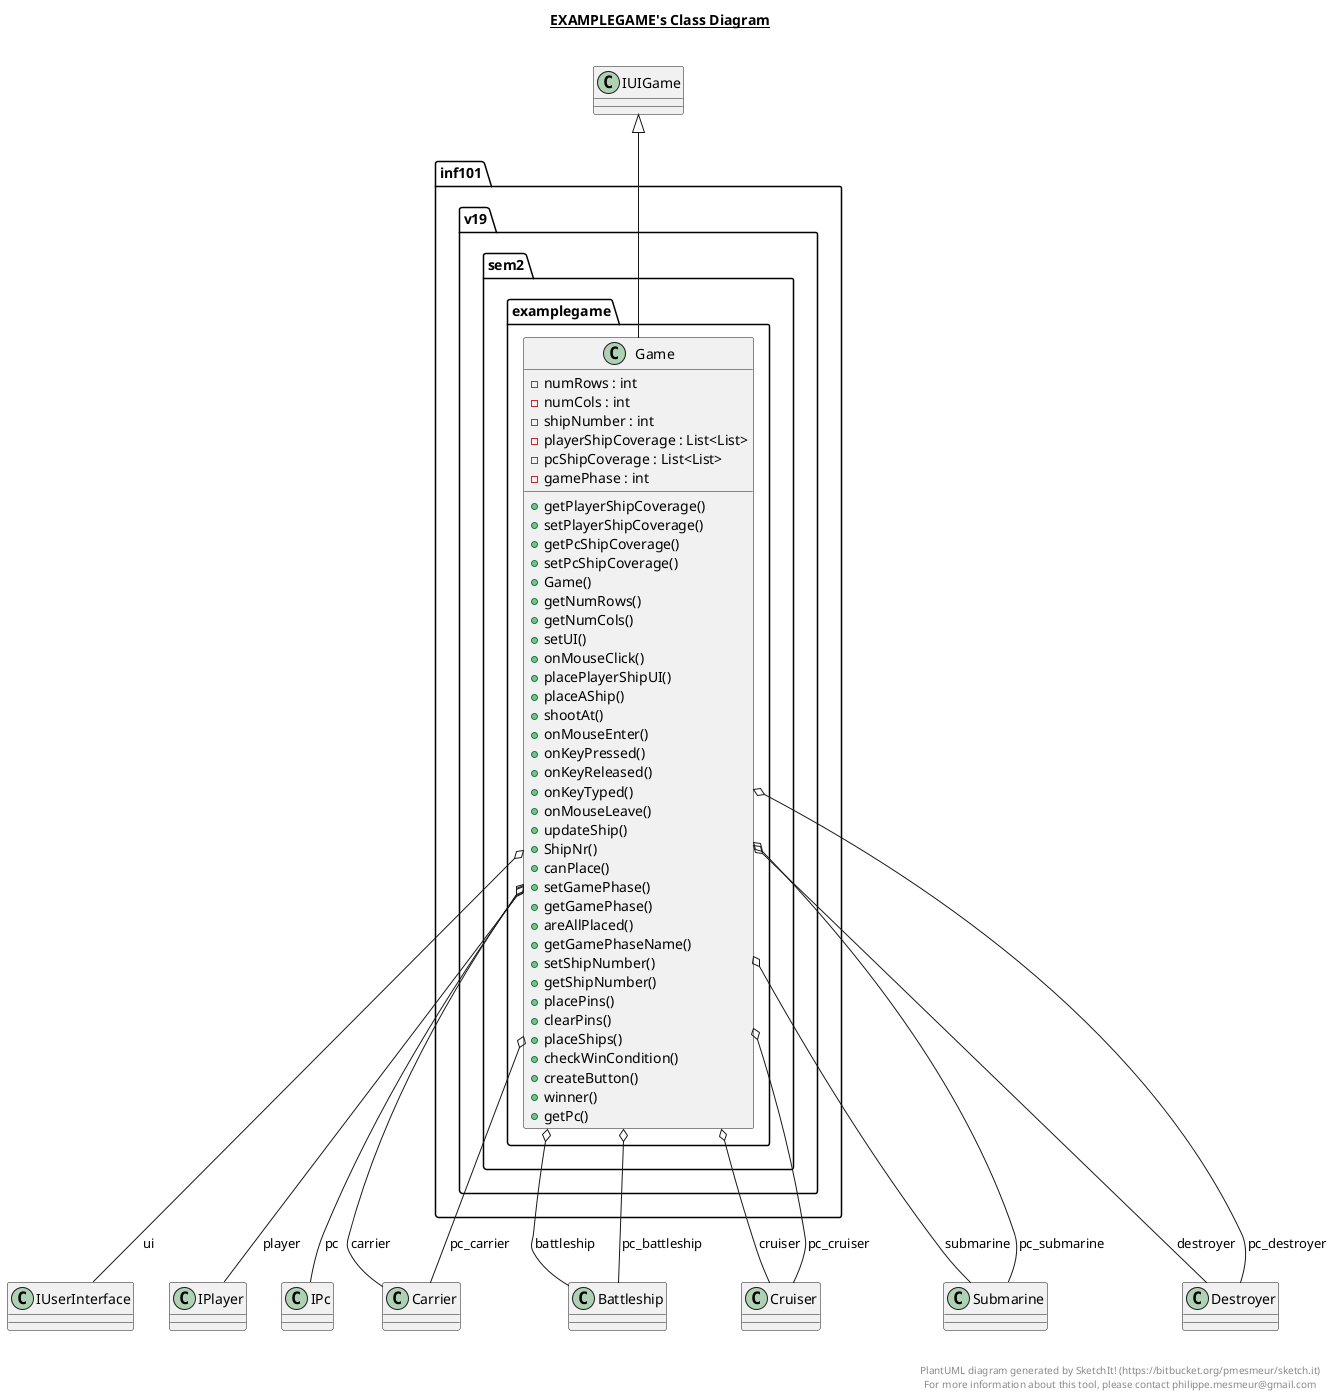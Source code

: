 @startuml

title __EXAMPLEGAME's Class Diagram__\n

  package inf101.v19.sem2 {
    package inf101.v19.sem2.examplegame {
      class Game {
          - numRows : int
          - numCols : int
          - shipNumber : int
          - playerShipCoverage : List<List>
          - pcShipCoverage : List<List>
          - gamePhase : int
          + getPlayerShipCoverage()
          + setPlayerShipCoverage()
          + getPcShipCoverage()
          + setPcShipCoverage()
          + Game()
          + getNumRows()
          + getNumCols()
          + setUI()
          + onMouseClick()
          + placePlayerShipUI()
          + placeAShip()
          + shootAt()
          + onMouseEnter()
          + onKeyPressed()
          + onKeyReleased()
          + onKeyTyped()
          + onMouseLeave()
          + updateShip()
          + ShipNr()
          + canPlace()
          + setGamePhase()
          + getGamePhase()
          + areAllPlaced()
          + getGamePhaseName()
          + setShipNumber()
          + getShipNumber()
          + placePins()
          + clearPins()
          + placeShips()
          + checkWinCondition()
          + createButton()
          + winner()
          + getPc()
      }
    }
  }
  

  Game -up-|> IUIGame
  Game o-- IUserInterface : ui
  Game o-- IPlayer : player
  Game o-- IPc : pc
  Game o-- Carrier : carrier
  Game o-- Battleship : battleship
  Game o-- Cruiser : cruiser
  Game o-- Submarine : submarine
  Game o-- Destroyer : destroyer
  Game o-- Carrier : pc_carrier
  Game o-- Battleship : pc_battleship
  Game o-- Cruiser : pc_cruiser
  Game o-- Submarine : pc_submarine
  Game o-- Destroyer : pc_destroyer


right footer


PlantUML diagram generated by SketchIt! (https://bitbucket.org/pmesmeur/sketch.it)
For more information about this tool, please contact philippe.mesmeur@gmail.com
endfooter

@enduml
